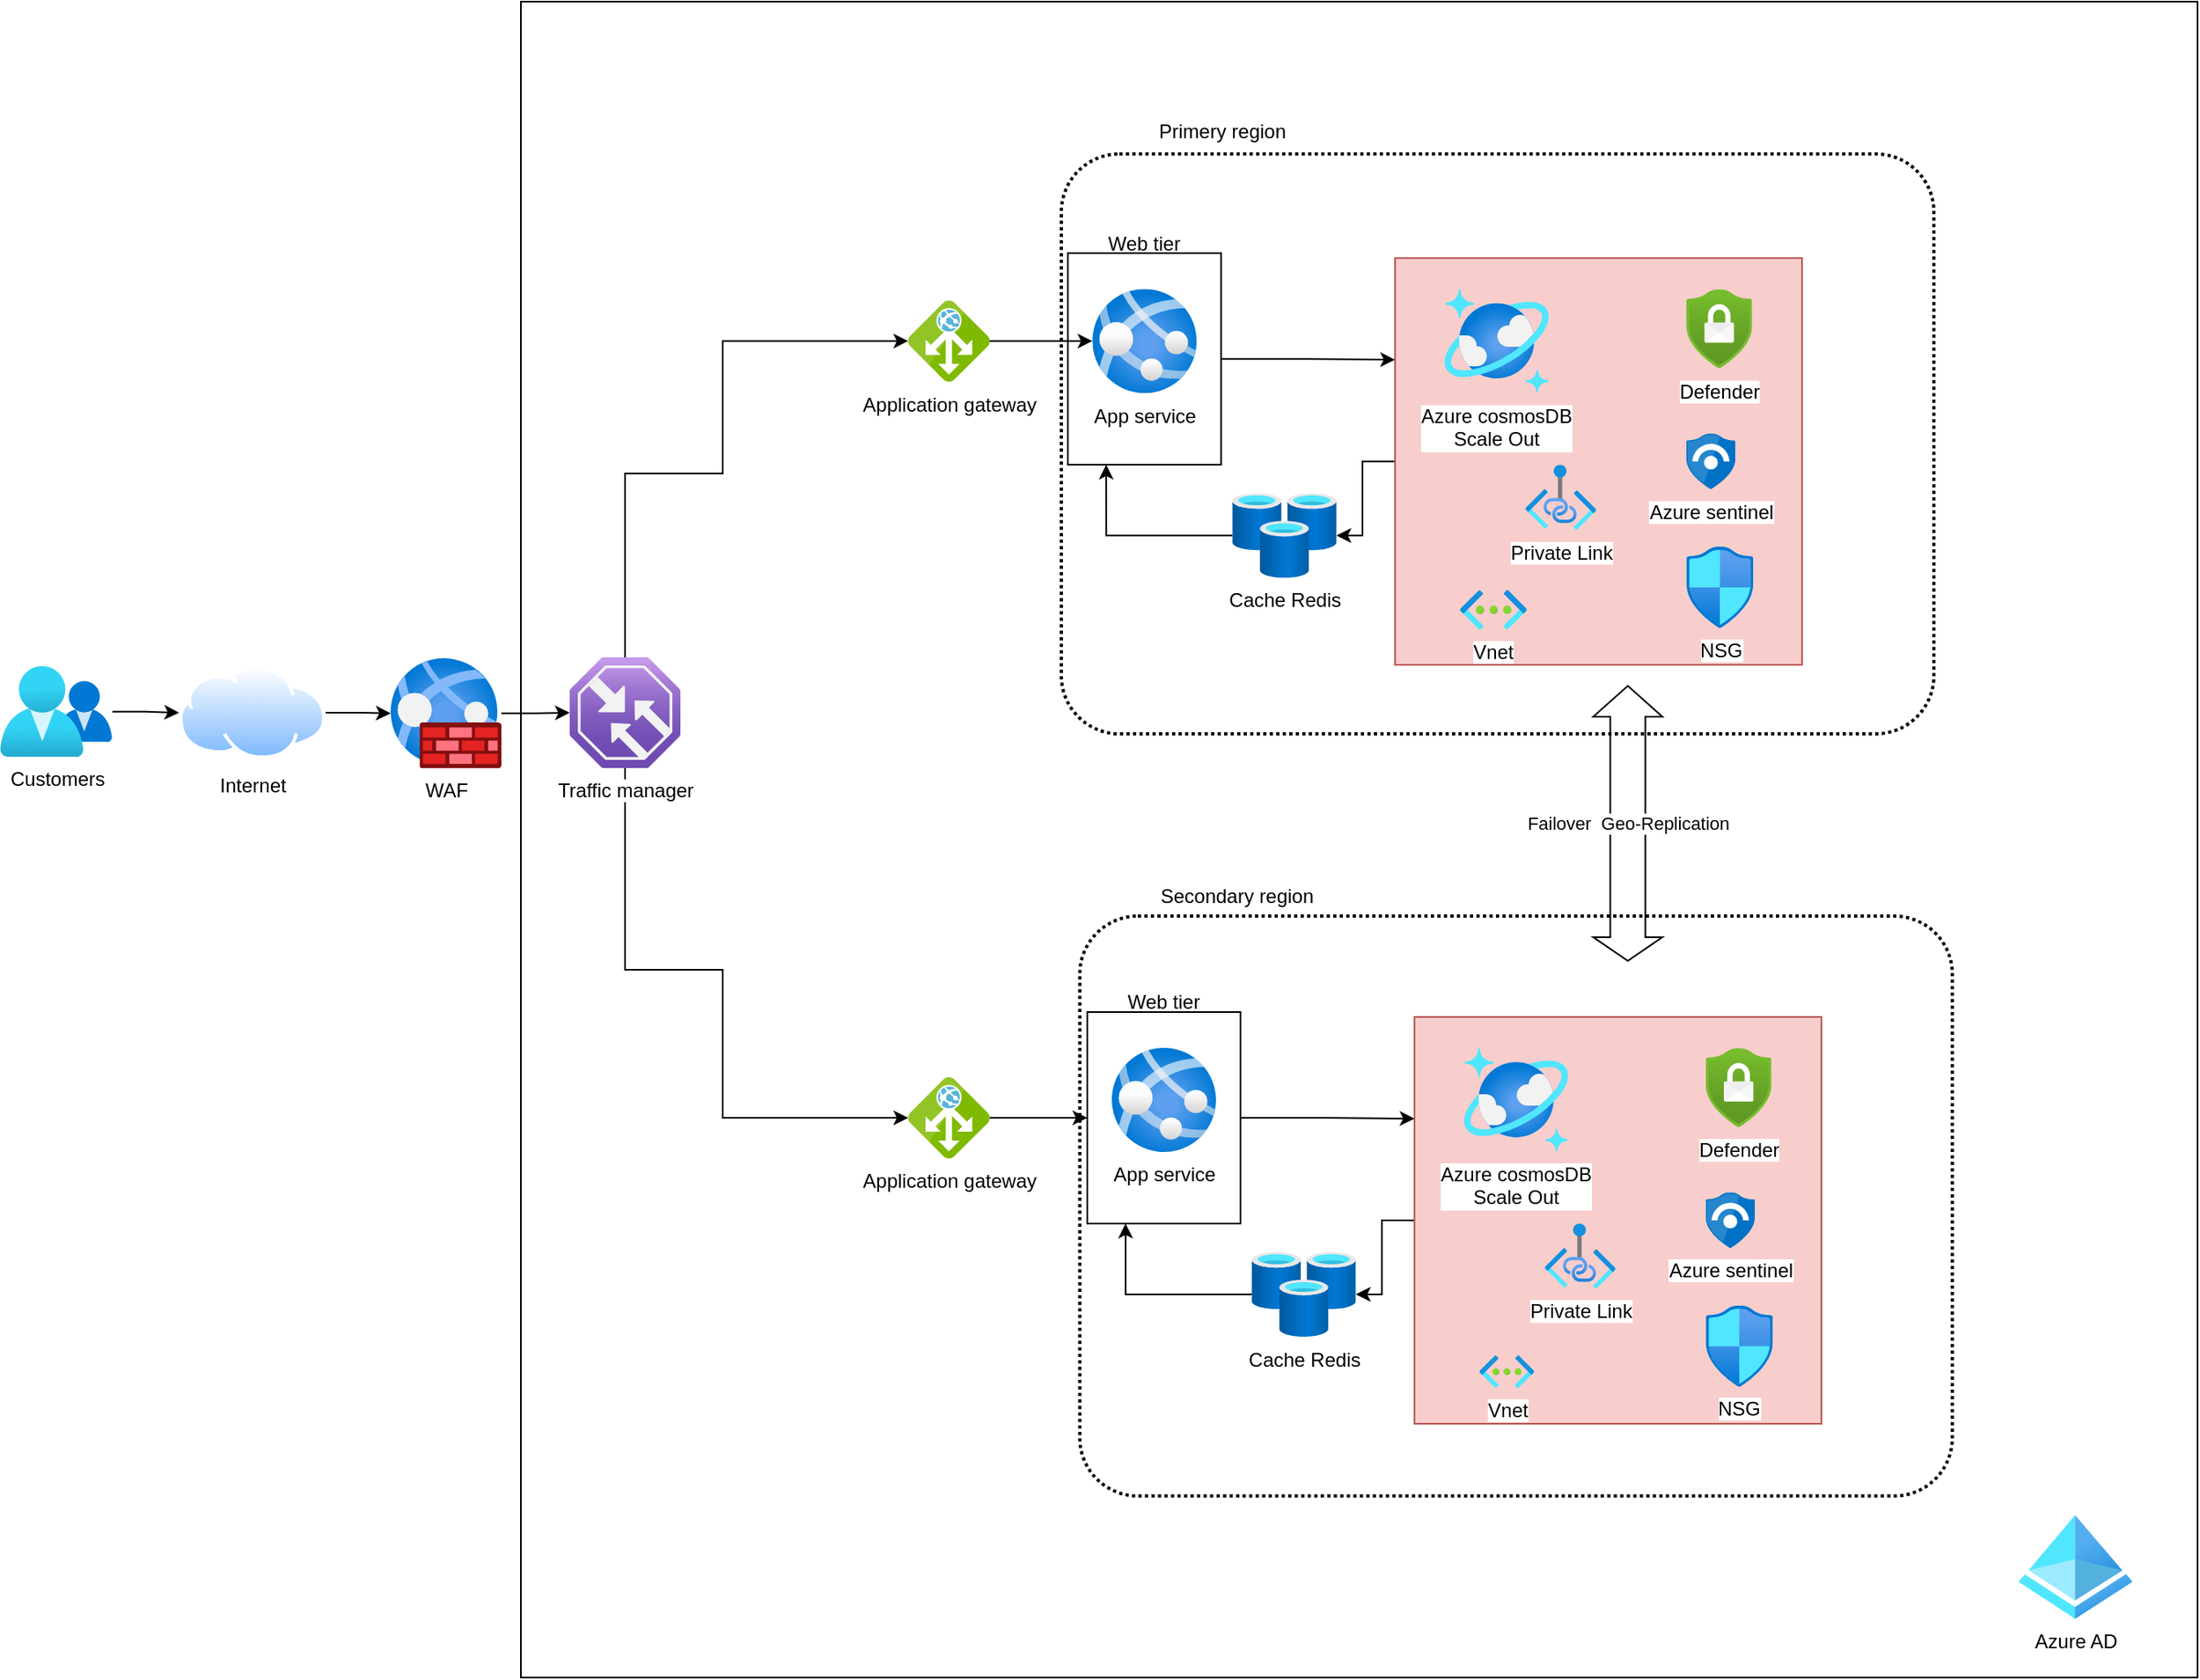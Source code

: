 <mxfile version="21.6.8" type="github">
  <diagram name="Page-1" id="tK2lgRRCttZ0sFsDsxY8">
    <mxGraphModel dx="2736" dy="2220" grid="1" gridSize="10" guides="1" tooltips="1" connect="1" arrows="1" fold="1" page="1" pageScale="1" pageWidth="827" pageHeight="1169" math="0" shadow="0">
      <root>
        <mxCell id="0" />
        <mxCell id="1" parent="0" />
        <mxCell id="oRG58Vv7DkX5PeoCULmB-60" value="" style="whiteSpace=wrap;html=1;aspect=fixed;" vertex="1" parent="1">
          <mxGeometry x="80" y="-160" width="1030" height="1030" as="geometry" />
        </mxCell>
        <mxCell id="wLpp8G6lTlrsZRuB6SXd-58" value="" style="rounded=1;arcSize=10;dashed=1;fillColor=none;gradientColor=none;dashPattern=1 1;strokeWidth=2;" parent="1" vertex="1">
          <mxGeometry x="412" y="-66.4" width="536" height="356.4" as="geometry" />
        </mxCell>
        <mxCell id="oRG58Vv7DkX5PeoCULmB-59" value="" style="rounded=1;arcSize=10;dashed=1;fillColor=none;gradientColor=none;dashPattern=1 1;strokeWidth=2;" vertex="1" parent="1">
          <mxGeometry x="423.34" y="402" width="536" height="356.4" as="geometry" />
        </mxCell>
        <mxCell id="oRG58Vv7DkX5PeoCULmB-40" value="" style="edgeStyle=orthogonalEdgeStyle;rounded=0;orthogonalLoop=1;jettySize=auto;html=1;" edge="1" parent="1" source="oRG58Vv7DkX5PeoCULmB-36" target="oRG58Vv7DkX5PeoCULmB-33">
          <mxGeometry relative="1" as="geometry" />
        </mxCell>
        <mxCell id="oRG58Vv7DkX5PeoCULmB-36" value="" style="rounded=0;whiteSpace=wrap;html=1;fillColor=#f8cecc;strokeColor=#b85450;" vertex="1" parent="1">
          <mxGeometry x="617.02" y="-2.4" width="250" height="250" as="geometry" />
        </mxCell>
        <mxCell id="oRG58Vv7DkX5PeoCULmB-41" style="edgeStyle=orthogonalEdgeStyle;rounded=0;orthogonalLoop=1;jettySize=auto;html=1;entryX=0;entryY=0.25;entryDx=0;entryDy=0;" edge="1" parent="1" source="oRG58Vv7DkX5PeoCULmB-27" target="oRG58Vv7DkX5PeoCULmB-36">
          <mxGeometry relative="1" as="geometry" />
        </mxCell>
        <mxCell id="oRG58Vv7DkX5PeoCULmB-27" value="" style="rounded=0;whiteSpace=wrap;html=1;" vertex="1" parent="1">
          <mxGeometry x="416.02" y="-5.4" width="94.14" height="130" as="geometry" />
        </mxCell>
        <mxCell id="oRG58Vv7DkX5PeoCULmB-11" style="edgeStyle=orthogonalEdgeStyle;rounded=0;orthogonalLoop=1;jettySize=auto;html=1;" edge="1" parent="1" source="wLpp8G6lTlrsZRuB6SXd-29" target="wLpp8G6lTlrsZRuB6SXd-4">
          <mxGeometry relative="1" as="geometry" />
        </mxCell>
        <mxCell id="wLpp8G6lTlrsZRuB6SXd-2" value="Internet" style="image;aspect=fixed;perimeter=ellipsePerimeter;html=1;align=center;shadow=0;dashed=0;spacingTop=3;image=img/lib/active_directory/internet_cloud.svg;" parent="1" vertex="1">
          <mxGeometry x="-130" y="248.65" width="90" height="56.7" as="geometry" />
        </mxCell>
        <mxCell id="wLpp8G6lTlrsZRuB6SXd-9" style="edgeStyle=orthogonalEdgeStyle;rounded=0;orthogonalLoop=1;jettySize=auto;html=1;" parent="1" source="wLpp8G6lTlrsZRuB6SXd-4" target="wLpp8G6lTlrsZRuB6SXd-8" edge="1">
          <mxGeometry relative="1" as="geometry">
            <Array as="points">
              <mxPoint x="204" y="435" />
            </Array>
          </mxGeometry>
        </mxCell>
        <mxCell id="wLpp8G6lTlrsZRuB6SXd-10" style="edgeStyle=orthogonalEdgeStyle;rounded=0;orthogonalLoop=1;jettySize=auto;html=1;" parent="1" source="wLpp8G6lTlrsZRuB6SXd-4" target="wLpp8G6lTlrsZRuB6SXd-7" edge="1">
          <mxGeometry relative="1" as="geometry">
            <Array as="points">
              <mxPoint x="204" y="130" />
            </Array>
          </mxGeometry>
        </mxCell>
        <mxCell id="wLpp8G6lTlrsZRuB6SXd-4" value="Traffic manager" style="image;aspect=fixed;html=1;points=[];align=center;fontSize=12;image=img/lib/azure2/networking/Traffic_Manager_Profiles.svg;" parent="1" vertex="1">
          <mxGeometry x="110" y="243" width="68" height="68" as="geometry" />
        </mxCell>
        <mxCell id="wLpp8G6lTlrsZRuB6SXd-7" value="Application gateway" style="image;sketch=0;aspect=fixed;html=1;points=[];align=center;fontSize=12;image=img/lib/mscae/Application_Gateway.svg;" parent="1" vertex="1">
          <mxGeometry x="317.93" y="23.6" width="50" height="50" as="geometry" />
        </mxCell>
        <mxCell id="oRG58Vv7DkX5PeoCULmB-57" style="edgeStyle=orthogonalEdgeStyle;rounded=0;orthogonalLoop=1;jettySize=auto;html=1;" edge="1" parent="1" source="wLpp8G6lTlrsZRuB6SXd-8" target="oRG58Vv7DkX5PeoCULmB-46">
          <mxGeometry relative="1" as="geometry" />
        </mxCell>
        <mxCell id="wLpp8G6lTlrsZRuB6SXd-8" value="Application gateway" style="image;sketch=0;aspect=fixed;html=1;points=[];align=center;fontSize=12;image=img/lib/mscae/Application_Gateway.svg;" parent="1" vertex="1">
          <mxGeometry x="317.93" y="501" width="50" height="50" as="geometry" />
        </mxCell>
        <mxCell id="wLpp8G6lTlrsZRuB6SXd-26" value="Azure AD" style="image;aspect=fixed;html=1;points=[];align=center;fontSize=12;image=img/lib/azure2/identity/Azure_Active_Directory.svg;rotation=0;" parent="1" vertex="1">
          <mxGeometry x="1000" y="770" width="70" height="64" as="geometry" />
        </mxCell>
        <mxCell id="oRG58Vv7DkX5PeoCULmB-10" style="edgeStyle=orthogonalEdgeStyle;rounded=0;orthogonalLoop=1;jettySize=auto;html=1;" edge="1" parent="1" source="wLpp8G6lTlrsZRuB6SXd-27" target="wLpp8G6lTlrsZRuB6SXd-2">
          <mxGeometry relative="1" as="geometry" />
        </mxCell>
        <mxCell id="wLpp8G6lTlrsZRuB6SXd-27" value="Customers" style="image;aspect=fixed;html=1;points=[];align=center;fontSize=12;image=img/lib/azure2/management_governance/My_Customers.svg;" parent="1" vertex="1">
          <mxGeometry x="-240" y="248.35" width="69" height="56.0" as="geometry" />
        </mxCell>
        <mxCell id="wLpp8G6lTlrsZRuB6SXd-44" value="Vnet&lt;br&gt;" style="image;aspect=fixed;html=1;points=[];align=center;fontSize=12;image=img/lib/azure2/networking/Virtual_Networks.svg;" parent="1" vertex="1">
          <mxGeometry x="657.02" y="201.6" width="40.87" height="24.4" as="geometry" />
        </mxCell>
        <mxCell id="wLpp8G6lTlrsZRuB6SXd-56" value="Primery region" style="text;strokeColor=none;align=center;fillColor=none;html=1;verticalAlign=middle;whiteSpace=wrap;rounded=0;" parent="1" vertex="1">
          <mxGeometry x="438.04" y="-100" width="146.18" height="40" as="geometry" />
        </mxCell>
        <mxCell id="wLpp8G6lTlrsZRuB6SXd-57" value="Secondary region" style="text;strokeColor=none;align=center;fillColor=none;html=1;verticalAlign=middle;whiteSpace=wrap;rounded=0;" parent="1" vertex="1">
          <mxGeometry x="446.75" y="370" width="146.18" height="40" as="geometry" />
        </mxCell>
        <mxCell id="wLpp8G6lTlrsZRuB6SXd-62" value="Failover&amp;nbsp; Geo-Replication" style="shape=flexArrow;endArrow=classic;startArrow=classic;html=1;rounded=0;width=21.538;startSize=4.508;" parent="1" edge="1">
          <mxGeometry x="0.008" width="100" height="100" relative="1" as="geometry">
            <mxPoint x="760" y="430" as="sourcePoint" />
            <mxPoint x="760" y="260" as="targetPoint" />
            <mxPoint as="offset" />
          </mxGeometry>
        </mxCell>
        <mxCell id="oRG58Vv7DkX5PeoCULmB-17" value="Azure cosmosDB&lt;br&gt;Scale Out" style="image;aspect=fixed;html=1;points=[];align=center;fontSize=12;image=img/lib/azure2/databases/Azure_Cosmos_DB.svg;" vertex="1" parent="1">
          <mxGeometry x="647.43" y="16.6" width="64" height="64" as="geometry" />
        </mxCell>
        <mxCell id="oRG58Vv7DkX5PeoCULmB-21" value="Azure sentinel" style="image;sketch=0;aspect=fixed;html=1;points=[];align=center;fontSize=12;image=img/lib/mscae/Azure_Sentinel.svg;" vertex="1" parent="1">
          <mxGeometry x="795.98" y="105.47" width="30.14" height="34.25" as="geometry" />
        </mxCell>
        <mxCell id="oRG58Vv7DkX5PeoCULmB-23" value="" style="edgeStyle=orthogonalEdgeStyle;rounded=0;orthogonalLoop=1;jettySize=auto;html=1;" edge="1" parent="1" source="wLpp8G6lTlrsZRuB6SXd-2" target="wLpp8G6lTlrsZRuB6SXd-29">
          <mxGeometry relative="1" as="geometry">
            <mxPoint x="-40" y="277" as="sourcePoint" />
            <mxPoint x="110" y="277" as="targetPoint" />
          </mxGeometry>
        </mxCell>
        <mxCell id="wLpp8G6lTlrsZRuB6SXd-29" value="WAF" style="image;aspect=fixed;html=1;points=[];align=center;fontSize=12;image=img/lib/azure2/networking/Web_Application_Firewall_Policies_WAF.svg;" parent="1" vertex="1">
          <mxGeometry y="243.35" width="68" height="68" as="geometry" />
        </mxCell>
        <mxCell id="oRG58Vv7DkX5PeoCULmB-26" value="" style="edgeStyle=orthogonalEdgeStyle;rounded=0;orthogonalLoop=1;jettySize=auto;html=1;" edge="1" parent="1" source="wLpp8G6lTlrsZRuB6SXd-7" target="oRG58Vv7DkX5PeoCULmB-25">
          <mxGeometry relative="1" as="geometry">
            <mxPoint x="368.02" y="48.6" as="sourcePoint" />
            <mxPoint x="537.02" y="48.6" as="targetPoint" />
          </mxGeometry>
        </mxCell>
        <mxCell id="oRG58Vv7DkX5PeoCULmB-25" value="App service" style="image;aspect=fixed;html=1;points=[];align=center;fontSize=12;image=img/lib/azure2/app_services/App_Services.svg;" vertex="1" parent="1">
          <mxGeometry x="431.09" y="16.6" width="64" height="64" as="geometry" />
        </mxCell>
        <mxCell id="oRG58Vv7DkX5PeoCULmB-28" value="Web tier" style="text;strokeColor=none;align=center;fillColor=none;html=1;verticalAlign=middle;whiteSpace=wrap;rounded=0;" vertex="1" parent="1">
          <mxGeometry x="426.13" y="-26.4" width="73.93" height="30" as="geometry" />
        </mxCell>
        <mxCell id="oRG58Vv7DkX5PeoCULmB-30" value="Defender" style="image;aspect=fixed;html=1;points=[];align=center;fontSize=12;image=img/lib/azure2/security/Security_Center.svg;" vertex="1" parent="1">
          <mxGeometry x="795.98" y="16.6" width="40.35" height="49" as="geometry" />
        </mxCell>
        <mxCell id="oRG58Vv7DkX5PeoCULmB-32" value="Private Link" style="image;aspect=fixed;html=1;points=[];align=center;fontSize=12;image=img/lib/azure2/networking/Private_Link.svg;" vertex="1" parent="1">
          <mxGeometry x="697.02" y="124.6" width="43.64" height="40" as="geometry" />
        </mxCell>
        <mxCell id="oRG58Vv7DkX5PeoCULmB-42" style="edgeStyle=orthogonalEdgeStyle;rounded=0;orthogonalLoop=1;jettySize=auto;html=1;entryX=0.25;entryY=1;entryDx=0;entryDy=0;" edge="1" parent="1" source="oRG58Vv7DkX5PeoCULmB-33" target="oRG58Vv7DkX5PeoCULmB-27">
          <mxGeometry relative="1" as="geometry" />
        </mxCell>
        <mxCell id="oRG58Vv7DkX5PeoCULmB-33" value="Cache Redis" style="image;aspect=fixed;html=1;points=[];align=center;fontSize=12;image=img/lib/azure2/databases/Cache_Redis.svg;" vertex="1" parent="1">
          <mxGeometry x="517.02" y="142.1" width="64" height="52" as="geometry" />
        </mxCell>
        <mxCell id="oRG58Vv7DkX5PeoCULmB-35" value="NSG&lt;br&gt;" style="image;aspect=fixed;html=1;points=[];align=center;fontSize=12;image=img/lib/azure2/networking/Network_Security_Groups.svg;" vertex="1" parent="1">
          <mxGeometry x="795.98" y="174.95" width="41.18" height="50" as="geometry" />
        </mxCell>
        <mxCell id="oRG58Vv7DkX5PeoCULmB-43" value="" style="edgeStyle=orthogonalEdgeStyle;rounded=0;orthogonalLoop=1;jettySize=auto;html=1;" edge="1" parent="1" source="oRG58Vv7DkX5PeoCULmB-44" target="oRG58Vv7DkX5PeoCULmB-55">
          <mxGeometry relative="1" as="geometry" />
        </mxCell>
        <mxCell id="oRG58Vv7DkX5PeoCULmB-44" value="" style="rounded=0;whiteSpace=wrap;html=1;fillColor=#f8cecc;strokeColor=#b85450;" vertex="1" parent="1">
          <mxGeometry x="628.93" y="464" width="250" height="250" as="geometry" />
        </mxCell>
        <mxCell id="oRG58Vv7DkX5PeoCULmB-45" style="edgeStyle=orthogonalEdgeStyle;rounded=0;orthogonalLoop=1;jettySize=auto;html=1;entryX=0;entryY=0.25;entryDx=0;entryDy=0;" edge="1" parent="1" source="oRG58Vv7DkX5PeoCULmB-46" target="oRG58Vv7DkX5PeoCULmB-44">
          <mxGeometry relative="1" as="geometry" />
        </mxCell>
        <mxCell id="oRG58Vv7DkX5PeoCULmB-46" value="" style="rounded=0;whiteSpace=wrap;html=1;" vertex="1" parent="1">
          <mxGeometry x="427.93" y="461" width="94.14" height="130" as="geometry" />
        </mxCell>
        <mxCell id="oRG58Vv7DkX5PeoCULmB-47" value="Vnet&lt;br&gt;" style="image;aspect=fixed;html=1;points=[];align=center;fontSize=12;image=img/lib/azure2/networking/Virtual_Networks.svg;" vertex="1" parent="1">
          <mxGeometry x="668.93" y="672" width="33.5" height="20" as="geometry" />
        </mxCell>
        <mxCell id="oRG58Vv7DkX5PeoCULmB-48" value="Azure cosmosDB&lt;br&gt;Scale Out" style="image;aspect=fixed;html=1;points=[];align=center;fontSize=12;image=img/lib/azure2/databases/Azure_Cosmos_DB.svg;" vertex="1" parent="1">
          <mxGeometry x="659.34" y="483" width="64" height="64" as="geometry" />
        </mxCell>
        <mxCell id="oRG58Vv7DkX5PeoCULmB-49" value="Azure sentinel" style="image;sketch=0;aspect=fixed;html=1;points=[];align=center;fontSize=12;image=img/lib/mscae/Azure_Sentinel.svg;" vertex="1" parent="1">
          <mxGeometry x="807.89" y="571.87" width="30.14" height="34.25" as="geometry" />
        </mxCell>
        <mxCell id="oRG58Vv7DkX5PeoCULmB-50" value="App service" style="image;aspect=fixed;html=1;points=[];align=center;fontSize=12;image=img/lib/azure2/app_services/App_Services.svg;" vertex="1" parent="1">
          <mxGeometry x="443" y="483" width="64" height="64" as="geometry" />
        </mxCell>
        <mxCell id="oRG58Vv7DkX5PeoCULmB-51" value="Web tier" style="text;strokeColor=none;align=center;fillColor=none;html=1;verticalAlign=middle;whiteSpace=wrap;rounded=0;" vertex="1" parent="1">
          <mxGeometry x="438.04" y="440" width="73.93" height="30" as="geometry" />
        </mxCell>
        <mxCell id="oRG58Vv7DkX5PeoCULmB-52" value="Defender" style="image;aspect=fixed;html=1;points=[];align=center;fontSize=12;image=img/lib/azure2/security/Security_Center.svg;" vertex="1" parent="1">
          <mxGeometry x="807.89" y="483" width="40.35" height="49" as="geometry" />
        </mxCell>
        <mxCell id="oRG58Vv7DkX5PeoCULmB-53" value="Private Link" style="image;aspect=fixed;html=1;points=[];align=center;fontSize=12;image=img/lib/azure2/networking/Private_Link.svg;" vertex="1" parent="1">
          <mxGeometry x="708.93" y="591" width="43.64" height="40" as="geometry" />
        </mxCell>
        <mxCell id="oRG58Vv7DkX5PeoCULmB-54" style="edgeStyle=orthogonalEdgeStyle;rounded=0;orthogonalLoop=1;jettySize=auto;html=1;entryX=0.25;entryY=1;entryDx=0;entryDy=0;" edge="1" parent="1" source="oRG58Vv7DkX5PeoCULmB-55" target="oRG58Vv7DkX5PeoCULmB-46">
          <mxGeometry relative="1" as="geometry" />
        </mxCell>
        <mxCell id="oRG58Vv7DkX5PeoCULmB-55" value="Cache Redis" style="image;aspect=fixed;html=1;points=[];align=center;fontSize=12;image=img/lib/azure2/databases/Cache_Redis.svg;" vertex="1" parent="1">
          <mxGeometry x="528.93" y="608.5" width="64" height="52" as="geometry" />
        </mxCell>
        <mxCell id="oRG58Vv7DkX5PeoCULmB-56" value="NSG&lt;br&gt;" style="image;aspect=fixed;html=1;points=[];align=center;fontSize=12;image=img/lib/azure2/networking/Network_Security_Groups.svg;" vertex="1" parent="1">
          <mxGeometry x="807.89" y="641.35" width="41.18" height="50" as="geometry" />
        </mxCell>
      </root>
    </mxGraphModel>
  </diagram>
</mxfile>
